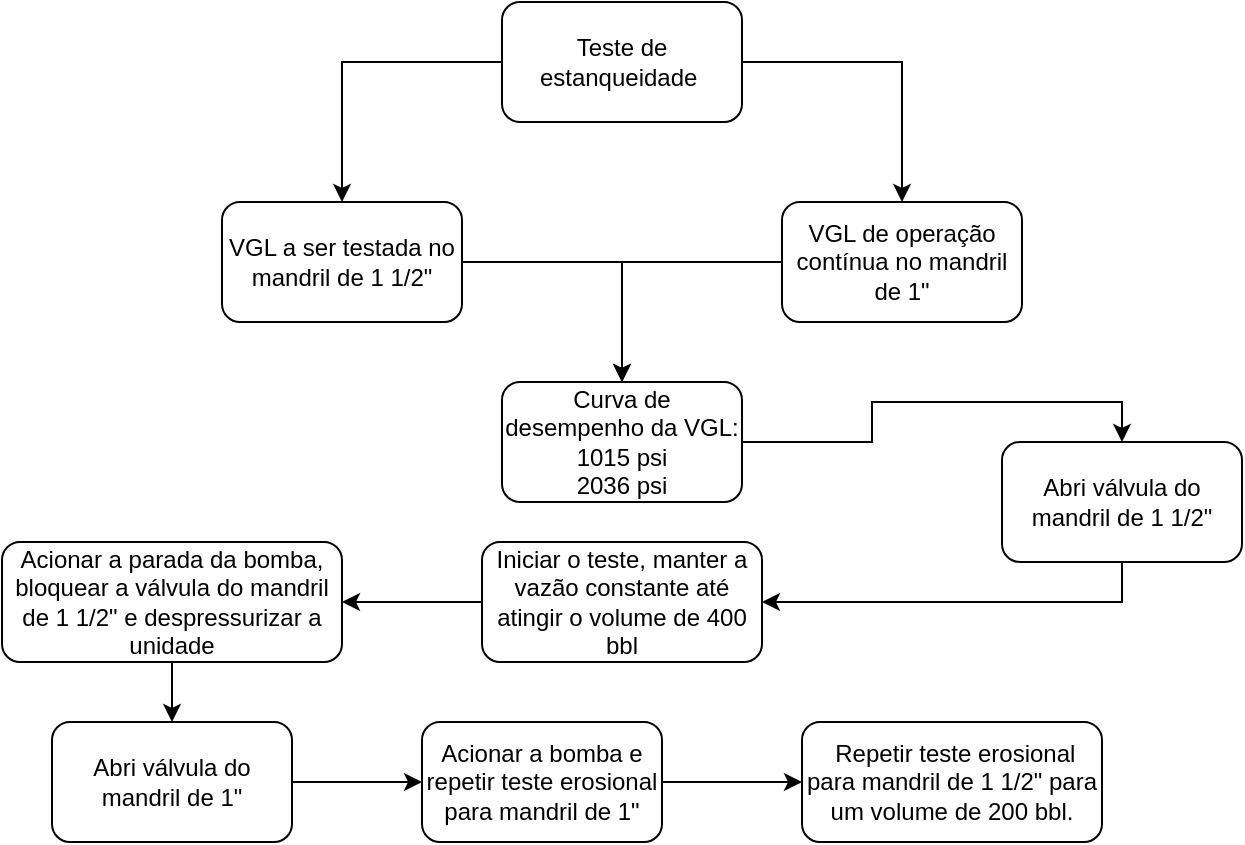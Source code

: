 <mxfile version="20.2.2" type="github">
  <diagram id="3HrhnjzEaIMouBbKhWvv" name="Page-1">
    <mxGraphModel dx="1038" dy="547" grid="1" gridSize="10" guides="1" tooltips="1" connect="1" arrows="1" fold="1" page="1" pageScale="1" pageWidth="850" pageHeight="1100" math="0" shadow="0">
      <root>
        <mxCell id="0" />
        <mxCell id="1" parent="0" />
        <mxCell id="IOOcZ9b5ZcKWipSCDIMJ-9" style="edgeStyle=orthogonalEdgeStyle;rounded=0;orthogonalLoop=1;jettySize=auto;html=1;entryX=0.5;entryY=0;entryDx=0;entryDy=0;" edge="1" parent="1" source="IOOcZ9b5ZcKWipSCDIMJ-1" target="IOOcZ9b5ZcKWipSCDIMJ-3">
          <mxGeometry relative="1" as="geometry" />
        </mxCell>
        <mxCell id="IOOcZ9b5ZcKWipSCDIMJ-10" style="edgeStyle=orthogonalEdgeStyle;rounded=0;orthogonalLoop=1;jettySize=auto;html=1;entryX=0.5;entryY=0;entryDx=0;entryDy=0;" edge="1" parent="1" source="IOOcZ9b5ZcKWipSCDIMJ-1" target="IOOcZ9b5ZcKWipSCDIMJ-2">
          <mxGeometry relative="1" as="geometry" />
        </mxCell>
        <mxCell id="IOOcZ9b5ZcKWipSCDIMJ-1" value="Teste de estanqueidade&amp;nbsp;" style="rounded=1;whiteSpace=wrap;html=1;" vertex="1" parent="1">
          <mxGeometry x="330" y="20" width="120" height="60" as="geometry" />
        </mxCell>
        <mxCell id="IOOcZ9b5ZcKWipSCDIMJ-12" style="edgeStyle=orthogonalEdgeStyle;rounded=0;orthogonalLoop=1;jettySize=auto;html=1;entryX=0.5;entryY=0;entryDx=0;entryDy=0;" edge="1" parent="1" source="IOOcZ9b5ZcKWipSCDIMJ-2" target="IOOcZ9b5ZcKWipSCDIMJ-6">
          <mxGeometry relative="1" as="geometry" />
        </mxCell>
        <mxCell id="IOOcZ9b5ZcKWipSCDIMJ-2" value="VGL de operação contínua no mandril de 1&quot;" style="rounded=1;whiteSpace=wrap;html=1;" vertex="1" parent="1">
          <mxGeometry x="470" y="120" width="120" height="60" as="geometry" />
        </mxCell>
        <mxCell id="IOOcZ9b5ZcKWipSCDIMJ-11" style="edgeStyle=orthogonalEdgeStyle;rounded=0;orthogonalLoop=1;jettySize=auto;html=1;" edge="1" parent="1" source="IOOcZ9b5ZcKWipSCDIMJ-3" target="IOOcZ9b5ZcKWipSCDIMJ-6">
          <mxGeometry relative="1" as="geometry" />
        </mxCell>
        <mxCell id="IOOcZ9b5ZcKWipSCDIMJ-3" value="VGL a ser testada no mandril de 1 1/2&quot;" style="rounded=1;whiteSpace=wrap;html=1;" vertex="1" parent="1">
          <mxGeometry x="190" y="120" width="120" height="60" as="geometry" />
        </mxCell>
        <mxCell id="IOOcZ9b5ZcKWipSCDIMJ-22" style="edgeStyle=orthogonalEdgeStyle;rounded=0;orthogonalLoop=1;jettySize=auto;html=1;entryX=0.5;entryY=0;entryDx=0;entryDy=0;" edge="1" parent="1" source="IOOcZ9b5ZcKWipSCDIMJ-6" target="IOOcZ9b5ZcKWipSCDIMJ-21">
          <mxGeometry relative="1" as="geometry" />
        </mxCell>
        <mxCell id="IOOcZ9b5ZcKWipSCDIMJ-6" value="Curva de desempenho da VGL:&lt;br&gt;1015 psi&lt;br&gt;2036 psi" style="rounded=1;whiteSpace=wrap;html=1;" vertex="1" parent="1">
          <mxGeometry x="330" y="210" width="120" height="60" as="geometry" />
        </mxCell>
        <mxCell id="IOOcZ9b5ZcKWipSCDIMJ-24" style="edgeStyle=orthogonalEdgeStyle;rounded=0;orthogonalLoop=1;jettySize=auto;html=1;entryX=1;entryY=0.5;entryDx=0;entryDy=0;" edge="1" parent="1" source="IOOcZ9b5ZcKWipSCDIMJ-21" target="IOOcZ9b5ZcKWipSCDIMJ-23">
          <mxGeometry relative="1" as="geometry">
            <Array as="points">
              <mxPoint x="640" y="320" />
            </Array>
          </mxGeometry>
        </mxCell>
        <mxCell id="IOOcZ9b5ZcKWipSCDIMJ-21" value="Abri válvula do mandril de 1 1/2&quot;" style="rounded=1;whiteSpace=wrap;html=1;" vertex="1" parent="1">
          <mxGeometry x="580" y="240" width="120" height="60" as="geometry" />
        </mxCell>
        <mxCell id="IOOcZ9b5ZcKWipSCDIMJ-27" style="edgeStyle=orthogonalEdgeStyle;rounded=0;orthogonalLoop=1;jettySize=auto;html=1;" edge="1" parent="1" source="IOOcZ9b5ZcKWipSCDIMJ-23" target="IOOcZ9b5ZcKWipSCDIMJ-26">
          <mxGeometry relative="1" as="geometry" />
        </mxCell>
        <mxCell id="IOOcZ9b5ZcKWipSCDIMJ-23" value="Iniciar o teste, manter a vazão constante até atingir o volume de 400 bbl" style="rounded=1;whiteSpace=wrap;html=1;" vertex="1" parent="1">
          <mxGeometry x="320" y="290" width="140" height="60" as="geometry" />
        </mxCell>
        <mxCell id="IOOcZ9b5ZcKWipSCDIMJ-29" style="edgeStyle=orthogonalEdgeStyle;rounded=0;orthogonalLoop=1;jettySize=auto;html=1;" edge="1" parent="1" source="IOOcZ9b5ZcKWipSCDIMJ-26" target="IOOcZ9b5ZcKWipSCDIMJ-28">
          <mxGeometry relative="1" as="geometry" />
        </mxCell>
        <mxCell id="IOOcZ9b5ZcKWipSCDIMJ-26" value="Acionar a parada da bomba, bloquear a válvula do mandril de 1 1/2&quot; e despressurizar a unidade" style="rounded=1;whiteSpace=wrap;html=1;" vertex="1" parent="1">
          <mxGeometry x="80" y="290" width="170" height="60" as="geometry" />
        </mxCell>
        <mxCell id="IOOcZ9b5ZcKWipSCDIMJ-31" style="edgeStyle=orthogonalEdgeStyle;rounded=0;orthogonalLoop=1;jettySize=auto;html=1;entryX=0;entryY=0.5;entryDx=0;entryDy=0;" edge="1" parent="1" source="IOOcZ9b5ZcKWipSCDIMJ-28" target="IOOcZ9b5ZcKWipSCDIMJ-30">
          <mxGeometry relative="1" as="geometry" />
        </mxCell>
        <mxCell id="IOOcZ9b5ZcKWipSCDIMJ-28" value="Abri válvula do mandril de 1&quot;" style="rounded=1;whiteSpace=wrap;html=1;" vertex="1" parent="1">
          <mxGeometry x="105" y="380" width="120" height="60" as="geometry" />
        </mxCell>
        <mxCell id="IOOcZ9b5ZcKWipSCDIMJ-33" style="edgeStyle=orthogonalEdgeStyle;rounded=0;orthogonalLoop=1;jettySize=auto;html=1;" edge="1" parent="1" source="IOOcZ9b5ZcKWipSCDIMJ-30" target="IOOcZ9b5ZcKWipSCDIMJ-32">
          <mxGeometry relative="1" as="geometry" />
        </mxCell>
        <mxCell id="IOOcZ9b5ZcKWipSCDIMJ-30" value="Acionar a bomba e repetir teste erosional para mandril de 1&quot;" style="rounded=1;whiteSpace=wrap;html=1;" vertex="1" parent="1">
          <mxGeometry x="290" y="380" width="120" height="60" as="geometry" />
        </mxCell>
        <mxCell id="IOOcZ9b5ZcKWipSCDIMJ-32" value="&amp;nbsp;Repetir teste erosional para mandril de 1 1/2&quot; para um volume de 200 bbl." style="rounded=1;whiteSpace=wrap;html=1;" vertex="1" parent="1">
          <mxGeometry x="480" y="380" width="150" height="60" as="geometry" />
        </mxCell>
      </root>
    </mxGraphModel>
  </diagram>
</mxfile>
